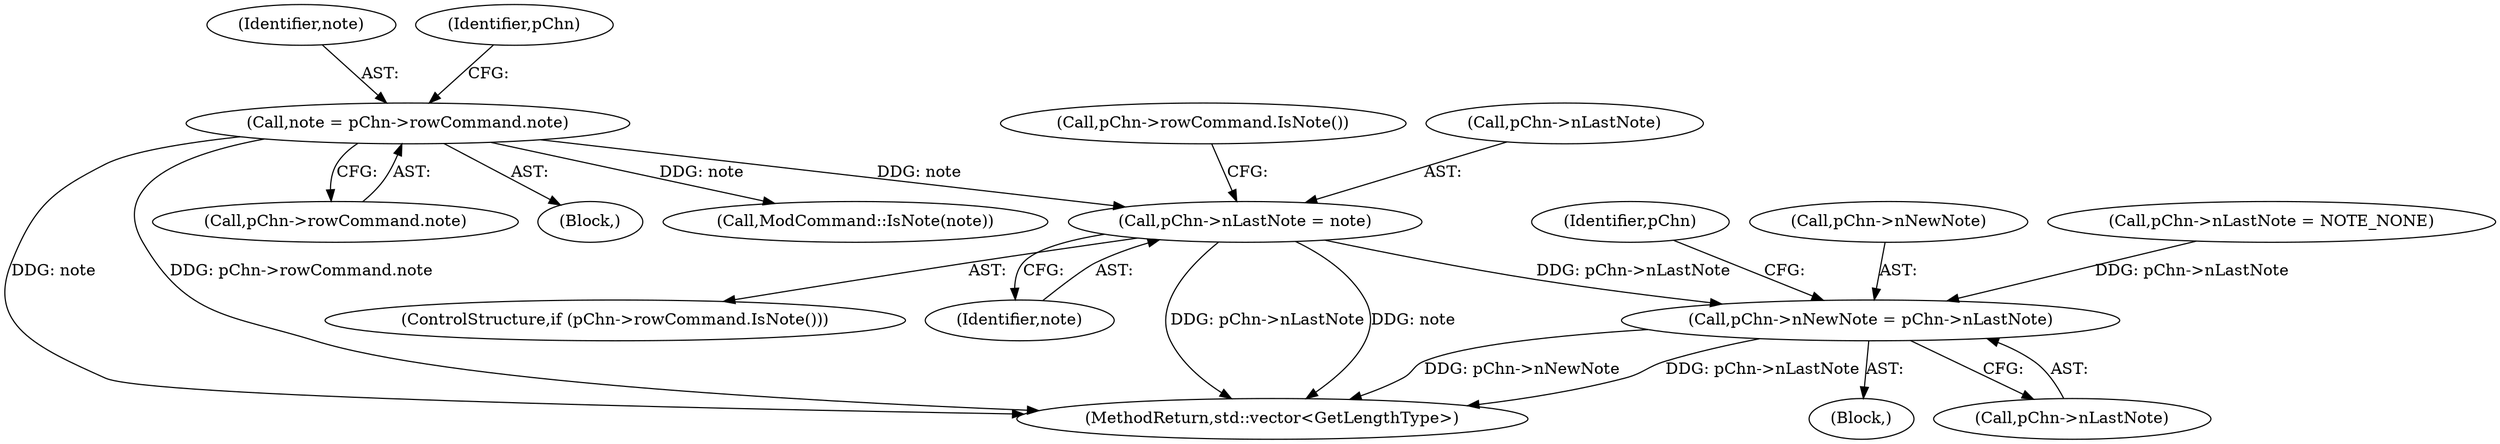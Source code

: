 digraph "0_openmpt_492022c7297ede682161d9c0ec2de15526424e76@pointer" {
"1001198" [label="(Call,pChn->nLastNote = note)"];
"1001159" [label="(Call,note = pChn->rowCommand.note)"];
"1002566" [label="(Call,pChn->nNewNote = pChn->nLastNote)"];
"1001202" [label="(Identifier,note)"];
"1001198" [label="(Call,pChn->nLastNote = note)"];
"1002576" [label="(Identifier,pChn)"];
"1001160" [label="(Identifier,note)"];
"1001251" [label="(Call,ModCommand::IsNote(note))"];
"1002566" [label="(Call,pChn->nNewNote = pChn->nLastNote)"];
"1003923" [label="(MethodReturn,std::vector<GetLengthType>)"];
"1001169" [label="(Identifier,pChn)"];
"1001205" [label="(Call,pChn->rowCommand.IsNote())"];
"1001161" [label="(Call,pChn->rowCommand.note)"];
"1002538" [label="(Block,)"];
"1002567" [label="(Call,pChn->nNewNote)"];
"1002570" [label="(Call,pChn->nLastNote)"];
"1001199" [label="(Call,pChn->nLastNote)"];
"1001159" [label="(Call,note = pChn->rowCommand.note)"];
"1001128" [label="(Block,)"];
"1001196" [label="(ControlStructure,if (pChn->rowCommand.IsNote()))"];
"1001182" [label="(Call,pChn->nLastNote = NOTE_NONE)"];
"1001198" -> "1001196"  [label="AST: "];
"1001198" -> "1001202"  [label="CFG: "];
"1001199" -> "1001198"  [label="AST: "];
"1001202" -> "1001198"  [label="AST: "];
"1001205" -> "1001198"  [label="CFG: "];
"1001198" -> "1003923"  [label="DDG: pChn->nLastNote"];
"1001198" -> "1003923"  [label="DDG: note"];
"1001159" -> "1001198"  [label="DDG: note"];
"1001198" -> "1002566"  [label="DDG: pChn->nLastNote"];
"1001159" -> "1001128"  [label="AST: "];
"1001159" -> "1001161"  [label="CFG: "];
"1001160" -> "1001159"  [label="AST: "];
"1001161" -> "1001159"  [label="AST: "];
"1001169" -> "1001159"  [label="CFG: "];
"1001159" -> "1003923"  [label="DDG: note"];
"1001159" -> "1003923"  [label="DDG: pChn->rowCommand.note"];
"1001159" -> "1001251"  [label="DDG: note"];
"1002566" -> "1002538"  [label="AST: "];
"1002566" -> "1002570"  [label="CFG: "];
"1002567" -> "1002566"  [label="AST: "];
"1002570" -> "1002566"  [label="AST: "];
"1002576" -> "1002566"  [label="CFG: "];
"1002566" -> "1003923"  [label="DDG: pChn->nLastNote"];
"1002566" -> "1003923"  [label="DDG: pChn->nNewNote"];
"1001182" -> "1002566"  [label="DDG: pChn->nLastNote"];
}
